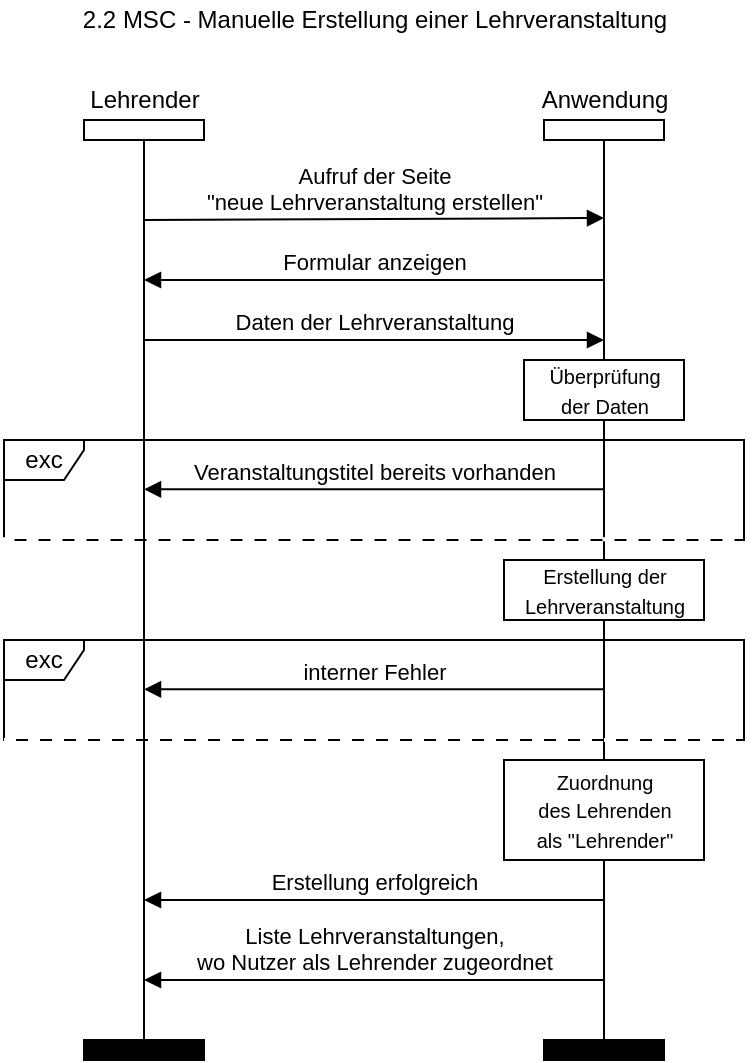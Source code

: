 <mxfile version="14.5.1" type="device"><diagram id="kgpKYQtTHZ0yAKxKKP6v" name="Page-1"><mxGraphModel dx="1088" dy="968" grid="1" gridSize="10" guides="1" tooltips="1" connect="1" arrows="1" fold="1" page="1" pageScale="1" pageWidth="850" pageHeight="1100" background="none" math="0" shadow="0"><root><mxCell id="0"/><mxCell id="1" parent="0"/><mxCell id="hktPIcWqlmCKD1C_lG92-15" style="rounded=0;orthogonalLoop=1;jettySize=auto;html=1;endArrow=none;endFill=0;entryX=0.5;entryY=1;entryDx=0;entryDy=0;" parent="1" edge="1"><mxGeometry relative="1" as="geometry"><mxPoint x="350" y="520" as="sourcePoint"/><mxPoint x="350" y="520" as="targetPoint"/></mxGeometry></mxCell><mxCell id="hktPIcWqlmCKD1C_lG92-6" value="" style="endArrow=none;html=1;exitX=0.5;exitY=0;exitDx=0;exitDy=0;" parent="1" source="hktPIcWqlmCKD1C_lG92-32" edge="1"><mxGeometry width="50" height="50" relative="1" as="geometry"><mxPoint x="120" y="470" as="sourcePoint"/><mxPoint x="120" y="120" as="targetPoint"/></mxGeometry></mxCell><mxCell id="hktPIcWqlmCKD1C_lG92-11" value="Aufruf der Seite &lt;br&gt;&quot;neue Lehrveranstaltung erstellen&quot;" style="html=1;verticalAlign=bottom;endArrow=block;" parent="1" edge="1"><mxGeometry width="80" relative="1" as="geometry"><mxPoint x="120" y="160" as="sourcePoint"/><mxPoint x="350" y="159" as="targetPoint"/></mxGeometry></mxCell><mxCell id="hktPIcWqlmCKD1C_lG92-14" value="Formular anzeigen" style="html=1;verticalAlign=bottom;endArrow=block;" parent="1" edge="1"><mxGeometry width="80" relative="1" as="geometry"><mxPoint x="350" y="190" as="sourcePoint"/><mxPoint x="120" y="190" as="targetPoint"/></mxGeometry></mxCell><mxCell id="hktPIcWqlmCKD1C_lG92-21" value="" style="html=1;" parent="1" vertex="1"><mxGeometry x="90" y="110" width="60" height="10" as="geometry"/></mxCell><mxCell id="hktPIcWqlmCKD1C_lG92-23" style="rounded=0;orthogonalLoop=1;jettySize=auto;html=1;endArrow=none;endFill=0;entryX=0.5;entryY=0;entryDx=0;entryDy=0;" parent="1" target="hktPIcWqlmCKD1C_lG92-33" edge="1"><mxGeometry relative="1" as="geometry"><mxPoint x="350" y="120" as="sourcePoint"/><mxPoint x="350" y="470" as="targetPoint"/></mxGeometry></mxCell><mxCell id="hktPIcWqlmCKD1C_lG92-24" value="Daten der Lehrveranstaltung" style="html=1;verticalAlign=bottom;endArrow=block;" parent="1" edge="1"><mxGeometry width="80" relative="1" as="geometry"><mxPoint x="120" y="220" as="sourcePoint"/><mxPoint x="350" y="220" as="targetPoint"/></mxGeometry></mxCell><mxCell id="hktPIcWqlmCKD1C_lG92-25" value="&lt;font style=&quot;font-size: 10px&quot;&gt;Überprüfung &lt;br&gt;der Daten&lt;/font&gt;" style="html=1;rounded=0;fillColor=#FFFFFF;" parent="1" vertex="1"><mxGeometry x="310" y="230" width="80" height="30" as="geometry"/></mxCell><mxCell id="hktPIcWqlmCKD1C_lG92-29" value="Lehrender" style="text;html=1;align=center;verticalAlign=middle;resizable=0;points=[];autosize=1;" parent="1" vertex="1"><mxGeometry x="85" y="90" width="70" height="20" as="geometry"/></mxCell><mxCell id="hktPIcWqlmCKD1C_lG92-30" value="Anwendung" style="text;html=1;align=center;verticalAlign=middle;resizable=0;points=[];autosize=1;" parent="1" vertex="1"><mxGeometry x="310" y="90" width="80" height="20" as="geometry"/></mxCell><mxCell id="hktPIcWqlmCKD1C_lG92-31" value="" style="html=1;" parent="1" vertex="1"><mxGeometry x="320" y="110" width="60" height="10" as="geometry"/></mxCell><mxCell id="hktPIcWqlmCKD1C_lG92-32" value="" style="html=1;fillColor=#000000;" parent="1" vertex="1"><mxGeometry x="90" y="570" width="60" height="10" as="geometry"/></mxCell><mxCell id="hktPIcWqlmCKD1C_lG92-33" value="" style="html=1;fillColor=#000000;" parent="1" vertex="1"><mxGeometry x="320" y="570" width="60" height="10" as="geometry"/></mxCell><mxCell id="hktPIcWqlmCKD1C_lG92-43" value="exc" style="shape=umlFrame;whiteSpace=wrap;html=1;rounded=0;strokeWidth=1;fillColor=none;width=40;height=20;shadow=0;" parent="1" vertex="1"><mxGeometry x="50" y="270" width="370" height="50" as="geometry"/></mxCell><mxCell id="hktPIcWqlmCKD1C_lG92-45" value="Veranstaltungstitel bereits vorhanden" style="html=1;verticalAlign=bottom;endArrow=block;" parent="1" edge="1"><mxGeometry width="80" relative="1" as="geometry"><mxPoint x="350" y="294.66" as="sourcePoint"/><mxPoint x="120" y="294.66" as="targetPoint"/></mxGeometry></mxCell><mxCell id="hktPIcWqlmCKD1C_lG92-46" value="Erstellung erfolgreich" style="html=1;verticalAlign=bottom;endArrow=block;strokeColor=#000000;" parent="1" edge="1"><mxGeometry width="80" relative="1" as="geometry"><mxPoint x="350" y="500" as="sourcePoint"/><mxPoint x="120" y="500" as="targetPoint"/></mxGeometry></mxCell><mxCell id="hktPIcWqlmCKD1C_lG92-47" value="&lt;span style=&quot;font-size: 10px&quot;&gt;Erstellung der &lt;br&gt;Lehrveranstaltung&lt;/span&gt;" style="html=1;rounded=0;fillColor=#FFFFFF;" parent="1" vertex="1"><mxGeometry x="300" y="330" width="100" height="30" as="geometry"/></mxCell><mxCell id="hktPIcWqlmCKD1C_lG92-48" value="exc" style="shape=umlFrame;whiteSpace=wrap;html=1;rounded=0;strokeWidth=1;fillColor=none;width=40;height=20;shadow=0;" parent="1" vertex="1"><mxGeometry x="50" y="370" width="370" height="50" as="geometry"/></mxCell><mxCell id="hktPIcWqlmCKD1C_lG92-49" value="interner Fehler" style="html=1;verticalAlign=bottom;endArrow=block;strokeColor=#000000;" parent="1" edge="1"><mxGeometry width="80" relative="1" as="geometry"><mxPoint x="350" y="394.66" as="sourcePoint"/><mxPoint x="120" y="394.66" as="targetPoint"/></mxGeometry></mxCell><mxCell id="hktPIcWqlmCKD1C_lG92-50" value="Liste Lehrveranstaltungen,&lt;br&gt;wo Nutzer als Lehrender zugeordnet" style="html=1;verticalAlign=bottom;endArrow=block;strokeColor=#000000;" parent="1" edge="1"><mxGeometry width="80" relative="1" as="geometry"><mxPoint x="350" y="540" as="sourcePoint"/><mxPoint x="120" y="540" as="targetPoint"/></mxGeometry></mxCell><mxCell id="h6IzzElKhgnJlMVYleQr-12" value="2.2 MSC - Manuelle Erstellung einer Lehrveranstaltung" style="text;html=1;align=center;verticalAlign=middle;resizable=0;points=[];autosize=1;" parent="1" vertex="1"><mxGeometry x="80" y="50" width="310" height="20" as="geometry"/></mxCell><mxCell id="UwvZTZcsq4k0SQXNHJXy-1" value="" style="endArrow=none;dashed=1;html=1;strokeColor=#FFFFFF;strokeWidth=2;entryX=1;entryY=0.993;entryDx=0;entryDy=0;entryPerimeter=0;exitX=-0.002;exitY=0.993;exitDx=0;exitDy=0;exitPerimeter=0;" parent="1" source="hktPIcWqlmCKD1C_lG92-43" target="hktPIcWqlmCKD1C_lG92-43" edge="1"><mxGeometry width="50" height="50" relative="1" as="geometry"><mxPoint x="49" y="330" as="sourcePoint"/><mxPoint x="420" y="330" as="targetPoint"/></mxGeometry></mxCell><mxCell id="UwvZTZcsq4k0SQXNHJXy-3" value="" style="endArrow=none;dashed=1;html=1;strokeColor=#FFFFFF;strokeWidth=2;entryX=1;entryY=0.993;entryDx=0;entryDy=0;entryPerimeter=0;exitX=-0.002;exitY=0.993;exitDx=0;exitDy=0;exitPerimeter=0;" parent="1" edge="1"><mxGeometry width="50" height="50" relative="1" as="geometry"><mxPoint x="50.0" y="420" as="sourcePoint"/><mxPoint x="420.74" y="420" as="targetPoint"/></mxGeometry></mxCell><mxCell id="qxzxtyHcln3_kekgUway-1" value="&lt;span style=&quot;font-size: 10px&quot;&gt;Zuordnung &lt;br&gt;des&amp;nbsp;&lt;/span&gt;&lt;font style=&quot;font-size: 10px&quot;&gt;Lehrenden&lt;br&gt;als &quot;Lehrender&quot;&lt;br&gt;&lt;/font&gt;" style="html=1;rounded=0;fillColor=#FFFFFF;" vertex="1" parent="1"><mxGeometry x="300" y="430" width="100" height="50" as="geometry"/></mxCell></root></mxGraphModel></diagram></mxfile>